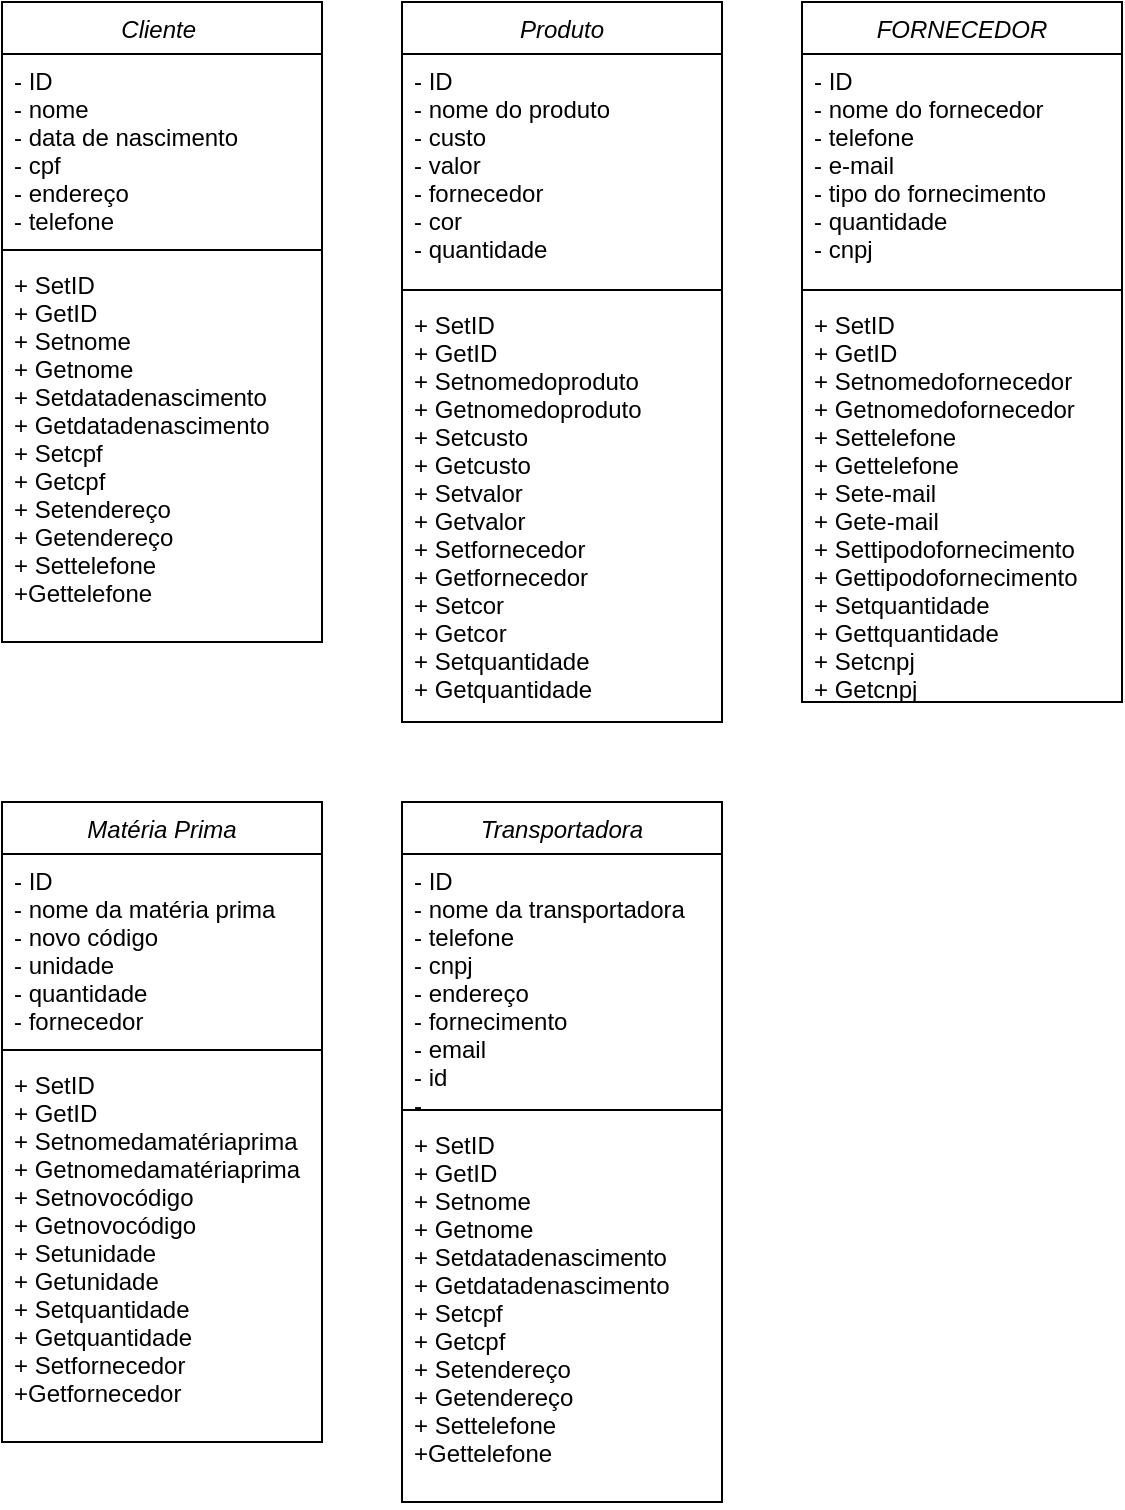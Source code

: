 <mxfile version="24.7.1" type="github">
  <diagram id="C5RBs43oDa-KdzZeNtuy" name="DIGRAMA DE CLASSES">
    <mxGraphModel dx="472" dy="772" grid="1" gridSize="10" guides="1" tooltips="1" connect="1" arrows="1" fold="1" page="1" pageScale="1" pageWidth="827" pageHeight="1169" math="0" shadow="0">
      <root>
        <mxCell id="WIyWlLk6GJQsqaUBKTNV-0" />
        <mxCell id="WIyWlLk6GJQsqaUBKTNV-1" parent="WIyWlLk6GJQsqaUBKTNV-0" />
        <mxCell id="zkfFHV4jXpPFQw0GAbJ--0" value="Cliente " style="swimlane;fontStyle=2;align=center;verticalAlign=top;childLayout=stackLayout;horizontal=1;startSize=26;horizontalStack=0;resizeParent=1;resizeLast=0;collapsible=1;marginBottom=0;rounded=0;shadow=0;strokeWidth=1;" parent="WIyWlLk6GJQsqaUBKTNV-1" vertex="1">
          <mxGeometry x="40" y="80" width="160" height="320" as="geometry">
            <mxRectangle x="230" y="140" width="160" height="26" as="alternateBounds" />
          </mxGeometry>
        </mxCell>
        <mxCell id="zkfFHV4jXpPFQw0GAbJ--1" value="- ID&#xa;- nome&#xa;- data de nascimento&#xa;- cpf&#xa;- endereço&#xa;- telefone &#xa;-&#xa;-" style="text;align=left;verticalAlign=top;spacingLeft=4;spacingRight=4;overflow=hidden;rotatable=0;points=[[0,0.5],[1,0.5]];portConstraint=eastwest;" parent="zkfFHV4jXpPFQw0GAbJ--0" vertex="1">
          <mxGeometry y="26" width="160" height="94" as="geometry" />
        </mxCell>
        <mxCell id="zkfFHV4jXpPFQw0GAbJ--4" value="" style="line;html=1;strokeWidth=1;align=left;verticalAlign=middle;spacingTop=-1;spacingLeft=3;spacingRight=3;rotatable=0;labelPosition=right;points=[];portConstraint=eastwest;" parent="zkfFHV4jXpPFQw0GAbJ--0" vertex="1">
          <mxGeometry y="120" width="160" height="8" as="geometry" />
        </mxCell>
        <mxCell id="zkfFHV4jXpPFQw0GAbJ--5" value="+ SetID &#xa;+ GetID&#xa;+ Setnome&#xa;+ Getnome&#xa;+ Setdatadenascimento &#xa;+ Getdatadenascimento&#xa;+ Setcpf&#xa;+ Getcpf&#xa;+ Setendereço&#xa;+ Getendereço&#xa;+ Settelefone&#xa;+Gettelefone" style="text;align=left;verticalAlign=top;spacingLeft=4;spacingRight=4;overflow=hidden;rotatable=0;points=[[0,0.5],[1,0.5]];portConstraint=eastwest;" parent="zkfFHV4jXpPFQw0GAbJ--0" vertex="1">
          <mxGeometry y="128" width="160" height="192" as="geometry" />
        </mxCell>
        <mxCell id="ldOpB9GHvph8RPzyLofs-0" value="Transportadora" style="swimlane;fontStyle=2;align=center;verticalAlign=top;childLayout=stackLayout;horizontal=1;startSize=26;horizontalStack=0;resizeParent=1;resizeLast=0;collapsible=1;marginBottom=0;rounded=0;shadow=0;strokeWidth=1;" parent="WIyWlLk6GJQsqaUBKTNV-1" vertex="1">
          <mxGeometry x="240" y="480" width="160" height="350" as="geometry">
            <mxRectangle x="230" y="140" width="160" height="26" as="alternateBounds" />
          </mxGeometry>
        </mxCell>
        <mxCell id="ldOpB9GHvph8RPzyLofs-1" value="- ID&#xa;- nome da transportadora&#xa;- telefone&#xa;- cnpj&#xa;- endereço&#xa;- fornecimento &#xa;- email&#xa;- id&#xa;-" style="text;align=left;verticalAlign=top;spacingLeft=4;spacingRight=4;overflow=hidden;rotatable=0;points=[[0,0.5],[1,0.5]];portConstraint=eastwest;" parent="ldOpB9GHvph8RPzyLofs-0" vertex="1">
          <mxGeometry y="26" width="160" height="124" as="geometry" />
        </mxCell>
        <mxCell id="ldOpB9GHvph8RPzyLofs-2" value="" style="line;html=1;strokeWidth=1;align=left;verticalAlign=middle;spacingTop=-1;spacingLeft=3;spacingRight=3;rotatable=0;labelPosition=right;points=[];portConstraint=eastwest;" parent="ldOpB9GHvph8RPzyLofs-0" vertex="1">
          <mxGeometry y="150" width="160" height="8" as="geometry" />
        </mxCell>
        <mxCell id="ldOpB9GHvph8RPzyLofs-3" value="+ SetID &#xa;+ GetID&#xa;+ Setnome&#xa;+ Getnome&#xa;+ Setdatadenascimento &#xa;+ Getdatadenascimento&#xa;+ Setcpf&#xa;+ Getcpf&#xa;+ Setendereço&#xa;+ Getendereço&#xa;+ Settelefone&#xa;+Gettelefone" style="text;align=left;verticalAlign=top;spacingLeft=4;spacingRight=4;overflow=hidden;rotatable=0;points=[[0,0.5],[1,0.5]];portConstraint=eastwest;" parent="ldOpB9GHvph8RPzyLofs-0" vertex="1">
          <mxGeometry y="158" width="160" height="192" as="geometry" />
        </mxCell>
        <mxCell id="ldOpB9GHvph8RPzyLofs-4" value="Matéria Prima" style="swimlane;fontStyle=2;align=center;verticalAlign=top;childLayout=stackLayout;horizontal=1;startSize=26;horizontalStack=0;resizeParent=1;resizeLast=0;collapsible=1;marginBottom=0;rounded=0;shadow=0;strokeWidth=1;" parent="WIyWlLk6GJQsqaUBKTNV-1" vertex="1">
          <mxGeometry x="40" y="480" width="160" height="320" as="geometry">
            <mxRectangle x="230" y="140" width="160" height="26" as="alternateBounds" />
          </mxGeometry>
        </mxCell>
        <mxCell id="ldOpB9GHvph8RPzyLofs-5" value="- ID&#xa;- nome da matéria prima &#xa;- novo código&#xa;- unidade&#xa;- quantidade&#xa;- fornecedor &#xa;-&#xa;-" style="text;align=left;verticalAlign=top;spacingLeft=4;spacingRight=4;overflow=hidden;rotatable=0;points=[[0,0.5],[1,0.5]];portConstraint=eastwest;" parent="ldOpB9GHvph8RPzyLofs-4" vertex="1">
          <mxGeometry y="26" width="160" height="94" as="geometry" />
        </mxCell>
        <mxCell id="ldOpB9GHvph8RPzyLofs-6" value="" style="line;html=1;strokeWidth=1;align=left;verticalAlign=middle;spacingTop=-1;spacingLeft=3;spacingRight=3;rotatable=0;labelPosition=right;points=[];portConstraint=eastwest;" parent="ldOpB9GHvph8RPzyLofs-4" vertex="1">
          <mxGeometry y="120" width="160" height="8" as="geometry" />
        </mxCell>
        <mxCell id="ldOpB9GHvph8RPzyLofs-7" value="+ SetID &#xa;+ GetID&#xa;+ Setnomedamatériaprima&#xa;+ Getnomedamatériaprima&#xa;+ Setnovocódigo &#xa;+ Getnovocódigo&#xa;+ Setunidade&#xa;+ Getunidade&#xa;+ Setquantidade&#xa;+ Getquantidade&#xa;+ Setfornecedor &#xa;+Getfornecedor" style="text;align=left;verticalAlign=top;spacingLeft=4;spacingRight=4;overflow=hidden;rotatable=0;points=[[0,0.5],[1,0.5]];portConstraint=eastwest;" parent="ldOpB9GHvph8RPzyLofs-4" vertex="1">
          <mxGeometry y="128" width="160" height="192" as="geometry" />
        </mxCell>
        <mxCell id="ldOpB9GHvph8RPzyLofs-8" value="FORNECEDOR" style="swimlane;fontStyle=2;align=center;verticalAlign=top;childLayout=stackLayout;horizontal=1;startSize=26;horizontalStack=0;resizeParent=1;resizeLast=0;collapsible=1;marginBottom=0;rounded=0;shadow=0;strokeWidth=1;" parent="WIyWlLk6GJQsqaUBKTNV-1" vertex="1">
          <mxGeometry x="440" y="80" width="160" height="350" as="geometry">
            <mxRectangle x="230" y="140" width="160" height="26" as="alternateBounds" />
          </mxGeometry>
        </mxCell>
        <mxCell id="ldOpB9GHvph8RPzyLofs-9" value="- ID&#xa;- nome do fornecedor&#xa;- telefone&#xa;- e-mail&#xa;- tipo do fornecimento &#xa;- quantidade&#xa;- cnpj&#xa;" style="text;align=left;verticalAlign=top;spacingLeft=4;spacingRight=4;overflow=hidden;rotatable=0;points=[[0,0.5],[1,0.5]];portConstraint=eastwest;" parent="ldOpB9GHvph8RPzyLofs-8" vertex="1">
          <mxGeometry y="26" width="160" height="114" as="geometry" />
        </mxCell>
        <mxCell id="ldOpB9GHvph8RPzyLofs-10" value="" style="line;html=1;strokeWidth=1;align=left;verticalAlign=middle;spacingTop=-1;spacingLeft=3;spacingRight=3;rotatable=0;labelPosition=right;points=[];portConstraint=eastwest;" parent="ldOpB9GHvph8RPzyLofs-8" vertex="1">
          <mxGeometry y="140" width="160" height="8" as="geometry" />
        </mxCell>
        <mxCell id="ldOpB9GHvph8RPzyLofs-11" value="+ SetID &#xa;+ GetID&#xa;+ Setnomedofornecedor&#xa;+ Getnomedofornecedor&#xa;+ Settelefone&#xa;+ Gettelefone&#xa;+ Sete-mail&#xa;+ Gete-mail&#xa;+ Settipodofornecimento&#xa;+ Gettipodofornecimento&#xa;+ Setquantidade&#xa;+ Gettquantidade&#xa;+ Setcnpj&#xa;+ Getcnpj&#xa;&#xa;" style="text;align=left;verticalAlign=top;spacingLeft=4;spacingRight=4;overflow=hidden;rotatable=0;points=[[0,0.5],[1,0.5]];portConstraint=eastwest;" parent="ldOpB9GHvph8RPzyLofs-8" vertex="1">
          <mxGeometry y="148" width="160" height="202" as="geometry" />
        </mxCell>
        <mxCell id="ldOpB9GHvph8RPzyLofs-12" value="Produto" style="swimlane;fontStyle=2;align=center;verticalAlign=top;childLayout=stackLayout;horizontal=1;startSize=26;horizontalStack=0;resizeParent=1;resizeLast=0;collapsible=1;marginBottom=0;rounded=0;shadow=0;strokeWidth=1;" parent="WIyWlLk6GJQsqaUBKTNV-1" vertex="1">
          <mxGeometry x="240" y="80" width="160" height="360" as="geometry">
            <mxRectangle x="230" y="140" width="160" height="26" as="alternateBounds" />
          </mxGeometry>
        </mxCell>
        <mxCell id="ldOpB9GHvph8RPzyLofs-13" value="- ID&#xa;- nome do produto&#xa;- custo&#xa;- valor&#xa;- fornecedor&#xa;- cor  &#xa;- quantidade" style="text;align=left;verticalAlign=top;spacingLeft=4;spacingRight=4;overflow=hidden;rotatable=0;points=[[0,0.5],[1,0.5]];portConstraint=eastwest;" parent="ldOpB9GHvph8RPzyLofs-12" vertex="1">
          <mxGeometry y="26" width="160" height="114" as="geometry" />
        </mxCell>
        <mxCell id="ldOpB9GHvph8RPzyLofs-14" value="" style="line;html=1;strokeWidth=1;align=left;verticalAlign=middle;spacingTop=-1;spacingLeft=3;spacingRight=3;rotatable=0;labelPosition=right;points=[];portConstraint=eastwest;" parent="ldOpB9GHvph8RPzyLofs-12" vertex="1">
          <mxGeometry y="140" width="160" height="8" as="geometry" />
        </mxCell>
        <mxCell id="ldOpB9GHvph8RPzyLofs-15" value="+ SetID &#xa;+ GetID&#xa;+ Setnomedoproduto&#xa;+ Getnomedoproduto&#xa;+ Setcusto &#xa;+ Getcusto&#xa;+ Setvalor&#xa;+ Getvalor&#xa;+ Setfornecedor&#xa;+ Getfornecedor&#xa;+ Setcor&#xa;+ Getcor&#xa;+ Setquantidade&#xa;+ Getquantidade" style="text;align=left;verticalAlign=top;spacingLeft=4;spacingRight=4;overflow=hidden;rotatable=0;points=[[0,0.5],[1,0.5]];portConstraint=eastwest;" parent="ldOpB9GHvph8RPzyLofs-12" vertex="1">
          <mxGeometry y="148" width="160" height="212" as="geometry" />
        </mxCell>
      </root>
    </mxGraphModel>
  </diagram>
</mxfile>
